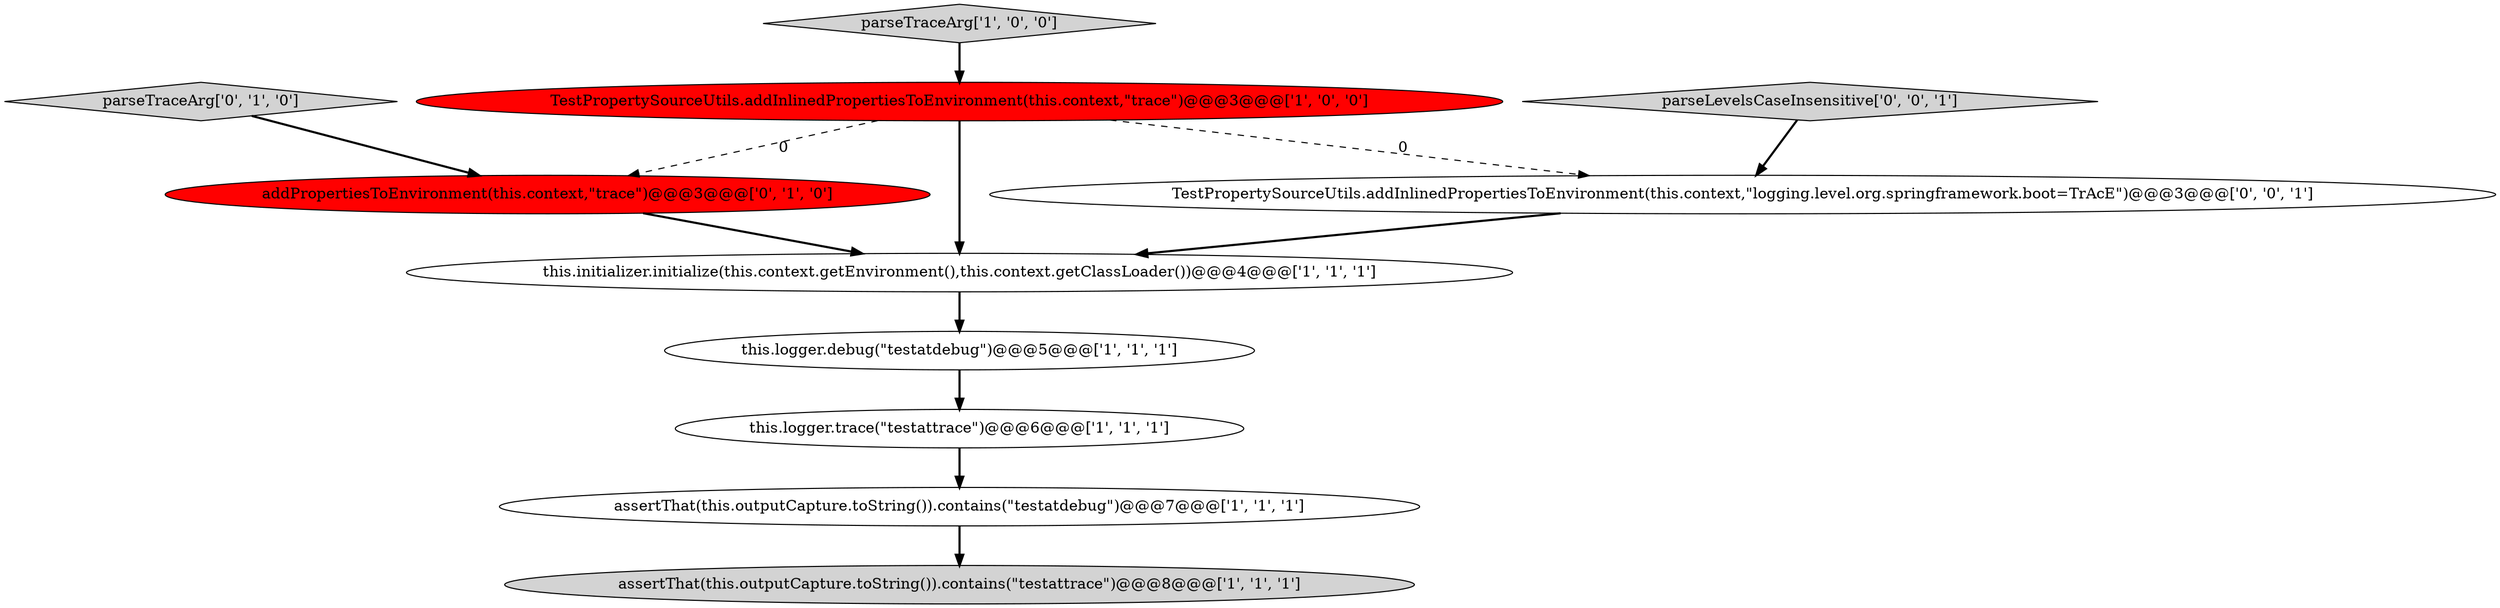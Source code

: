 digraph {
6 [style = filled, label = "this.logger.trace(\"testattrace\")@@@6@@@['1', '1', '1']", fillcolor = white, shape = ellipse image = "AAA0AAABBB1BBB"];
9 [style = filled, label = "TestPropertySourceUtils.addInlinedPropertiesToEnvironment(this.context,\"logging.level.org.springframework.boot=TrAcE\")@@@3@@@['0', '0', '1']", fillcolor = white, shape = ellipse image = "AAA0AAABBB3BBB"];
2 [style = filled, label = "this.logger.debug(\"testatdebug\")@@@5@@@['1', '1', '1']", fillcolor = white, shape = ellipse image = "AAA0AAABBB1BBB"];
1 [style = filled, label = "parseTraceArg['1', '0', '0']", fillcolor = lightgray, shape = diamond image = "AAA0AAABBB1BBB"];
4 [style = filled, label = "assertThat(this.outputCapture.toString()).contains(\"testatdebug\")@@@7@@@['1', '1', '1']", fillcolor = white, shape = ellipse image = "AAA0AAABBB1BBB"];
7 [style = filled, label = "addPropertiesToEnvironment(this.context,\"trace\")@@@3@@@['0', '1', '0']", fillcolor = red, shape = ellipse image = "AAA1AAABBB2BBB"];
8 [style = filled, label = "parseTraceArg['0', '1', '0']", fillcolor = lightgray, shape = diamond image = "AAA0AAABBB2BBB"];
0 [style = filled, label = "TestPropertySourceUtils.addInlinedPropertiesToEnvironment(this.context,\"trace\")@@@3@@@['1', '0', '0']", fillcolor = red, shape = ellipse image = "AAA1AAABBB1BBB"];
5 [style = filled, label = "this.initializer.initialize(this.context.getEnvironment(),this.context.getClassLoader())@@@4@@@['1', '1', '1']", fillcolor = white, shape = ellipse image = "AAA0AAABBB1BBB"];
3 [style = filled, label = "assertThat(this.outputCapture.toString()).contains(\"testattrace\")@@@8@@@['1', '1', '1']", fillcolor = lightgray, shape = ellipse image = "AAA0AAABBB1BBB"];
10 [style = filled, label = "parseLevelsCaseInsensitive['0', '0', '1']", fillcolor = lightgray, shape = diamond image = "AAA0AAABBB3BBB"];
9->5 [style = bold, label=""];
4->3 [style = bold, label=""];
6->4 [style = bold, label=""];
5->2 [style = bold, label=""];
7->5 [style = bold, label=""];
10->9 [style = bold, label=""];
1->0 [style = bold, label=""];
0->9 [style = dashed, label="0"];
0->7 [style = dashed, label="0"];
2->6 [style = bold, label=""];
8->7 [style = bold, label=""];
0->5 [style = bold, label=""];
}
